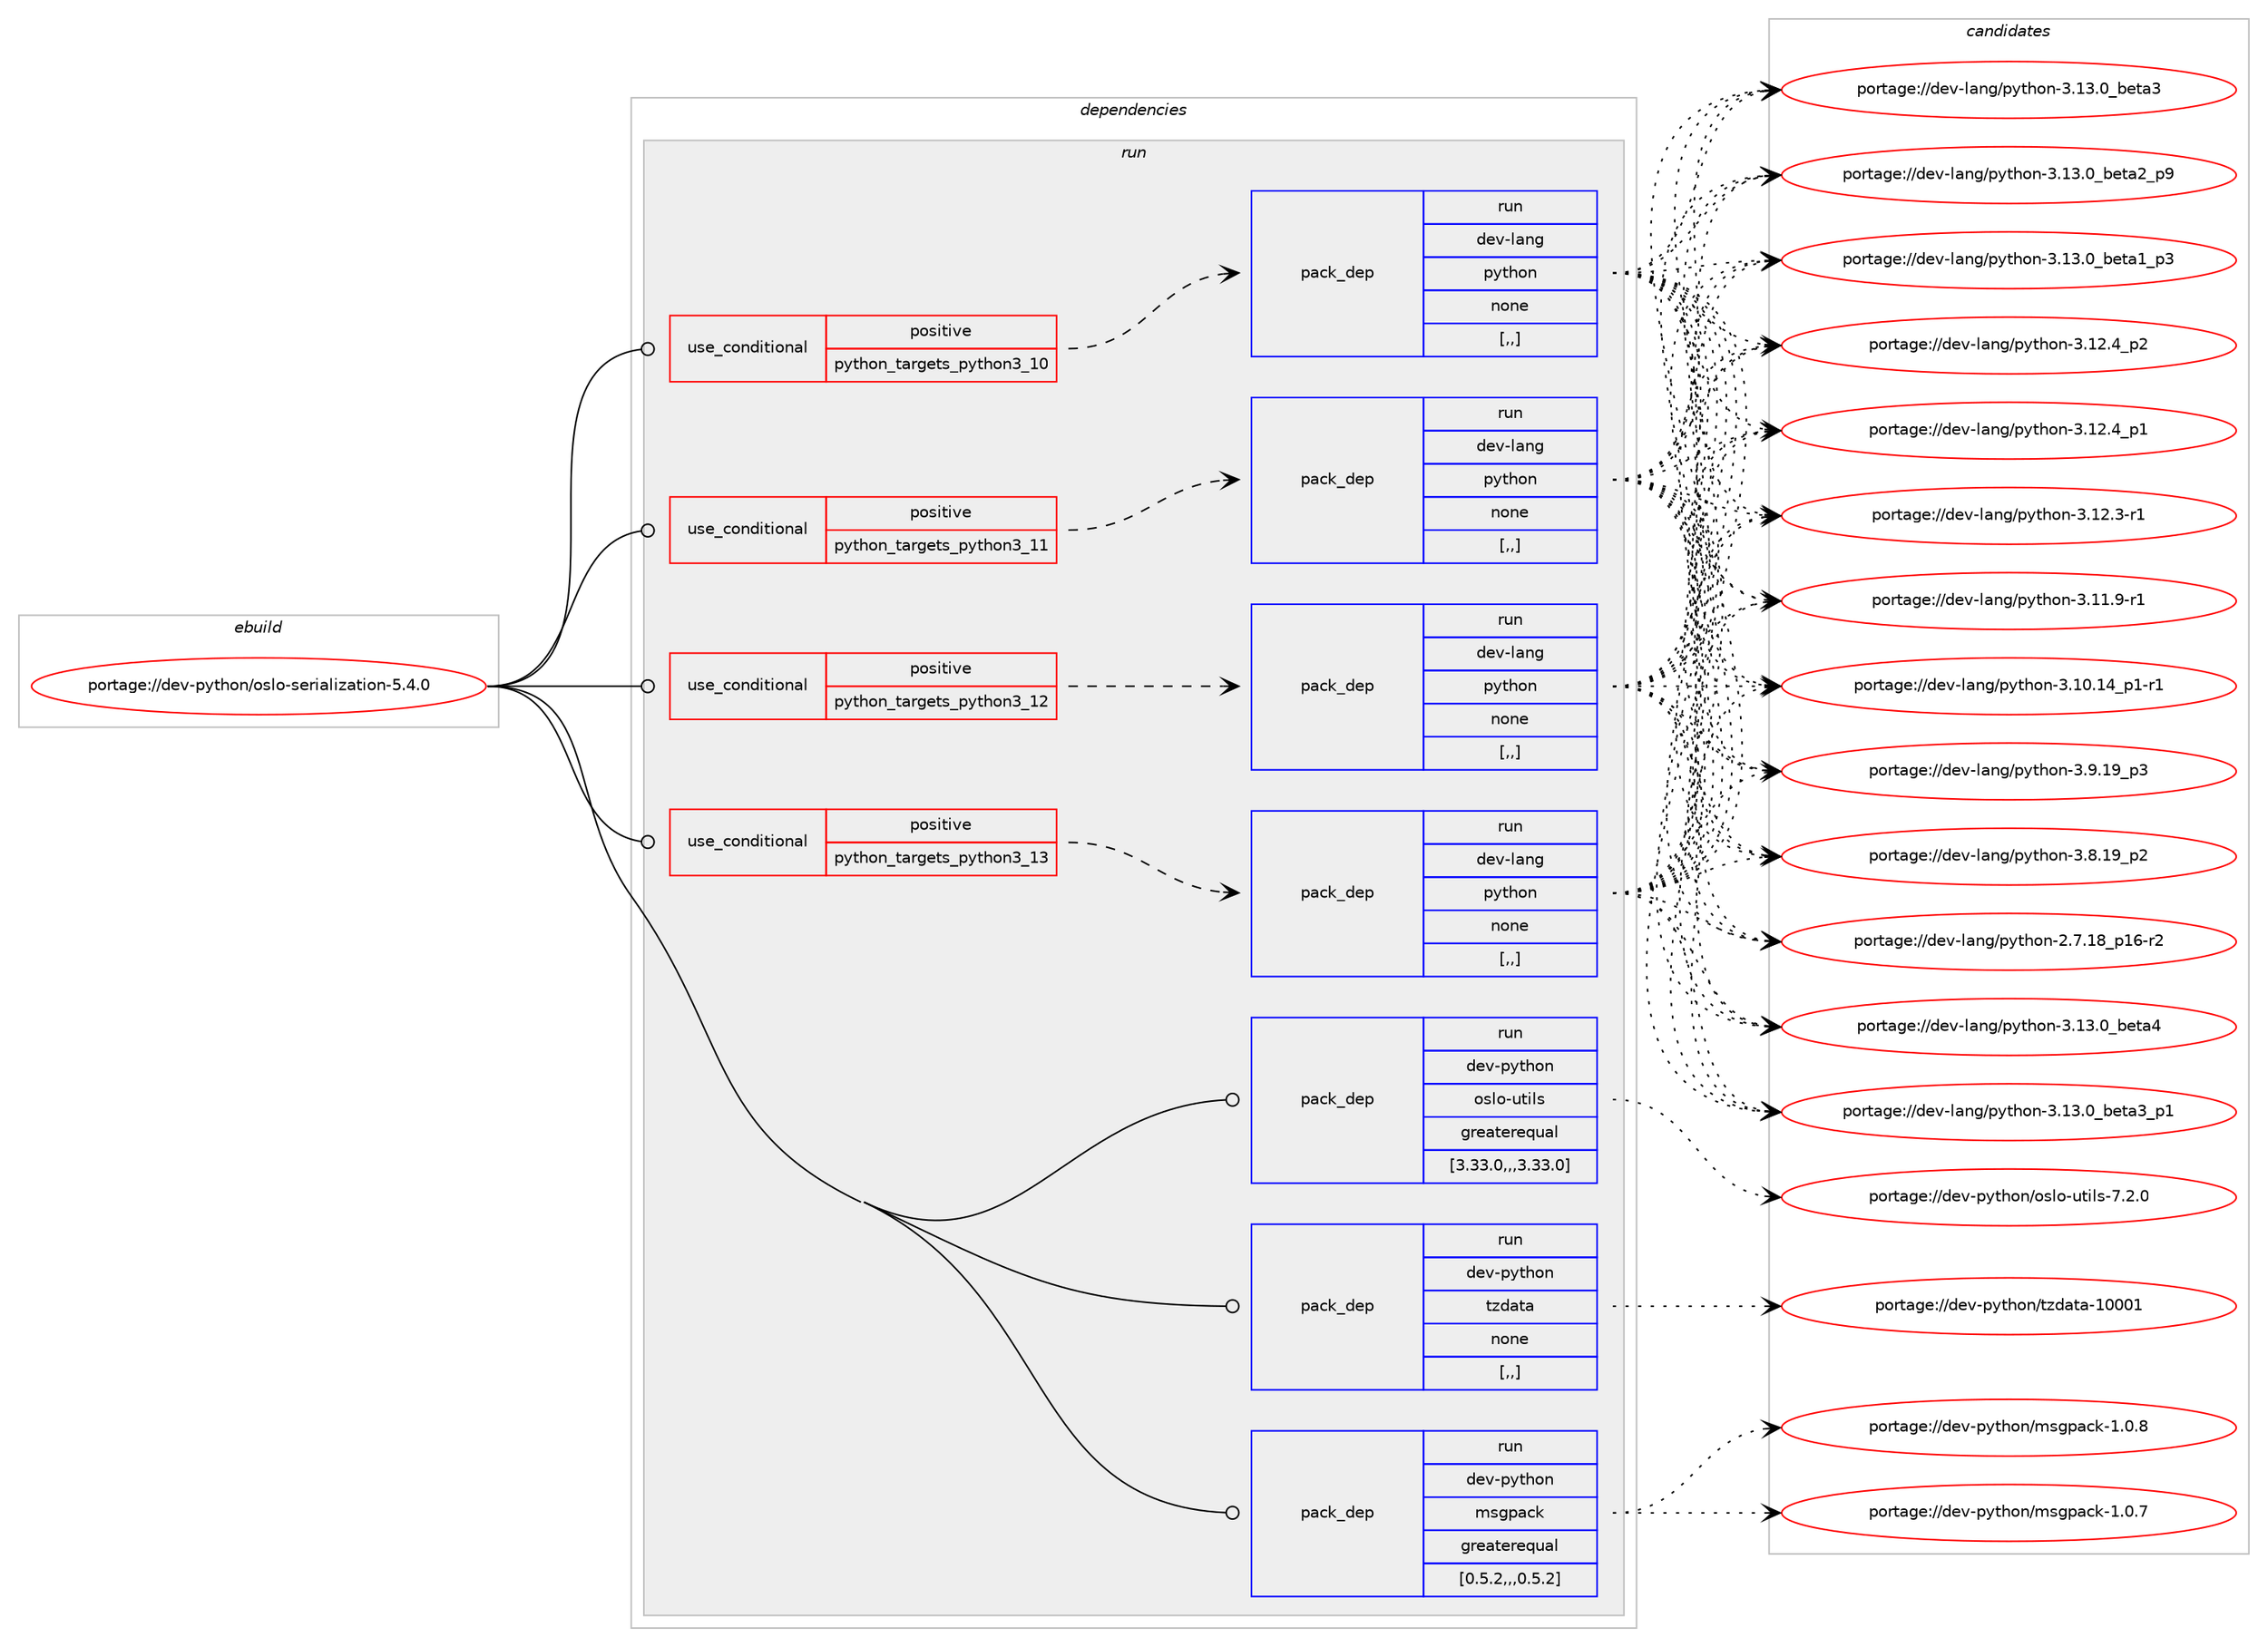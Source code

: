 digraph prolog {

# *************
# Graph options
# *************

newrank=true;
concentrate=true;
compound=true;
graph [rankdir=LR,fontname=Helvetica,fontsize=10,ranksep=1.5];#, ranksep=2.5, nodesep=0.2];
edge  [arrowhead=vee];
node  [fontname=Helvetica,fontsize=10];

# **********
# The ebuild
# **********

subgraph cluster_leftcol {
color=gray;
label=<<i>ebuild</i>>;
id [label="portage://dev-python/oslo-serialization-5.4.0", color=red, width=4, href="../dev-python/oslo-serialization-5.4.0.svg"];
}

# ****************
# The dependencies
# ****************

subgraph cluster_midcol {
color=gray;
label=<<i>dependencies</i>>;
subgraph cluster_compile {
fillcolor="#eeeeee";
style=filled;
label=<<i>compile</i>>;
}
subgraph cluster_compileandrun {
fillcolor="#eeeeee";
style=filled;
label=<<i>compile and run</i>>;
}
subgraph cluster_run {
fillcolor="#eeeeee";
style=filled;
label=<<i>run</i>>;
subgraph cond35575 {
dependency153365 [label=<<TABLE BORDER="0" CELLBORDER="1" CELLSPACING="0" CELLPADDING="4"><TR><TD ROWSPAN="3" CELLPADDING="10">use_conditional</TD></TR><TR><TD>positive</TD></TR><TR><TD>python_targets_python3_10</TD></TR></TABLE>>, shape=none, color=red];
subgraph pack116541 {
dependency153366 [label=<<TABLE BORDER="0" CELLBORDER="1" CELLSPACING="0" CELLPADDING="4" WIDTH="220"><TR><TD ROWSPAN="6" CELLPADDING="30">pack_dep</TD></TR><TR><TD WIDTH="110">run</TD></TR><TR><TD>dev-lang</TD></TR><TR><TD>python</TD></TR><TR><TD>none</TD></TR><TR><TD>[,,]</TD></TR></TABLE>>, shape=none, color=blue];
}
dependency153365:e -> dependency153366:w [weight=20,style="dashed",arrowhead="vee"];
}
id:e -> dependency153365:w [weight=20,style="solid",arrowhead="odot"];
subgraph cond35576 {
dependency153367 [label=<<TABLE BORDER="0" CELLBORDER="1" CELLSPACING="0" CELLPADDING="4"><TR><TD ROWSPAN="3" CELLPADDING="10">use_conditional</TD></TR><TR><TD>positive</TD></TR><TR><TD>python_targets_python3_11</TD></TR></TABLE>>, shape=none, color=red];
subgraph pack116542 {
dependency153368 [label=<<TABLE BORDER="0" CELLBORDER="1" CELLSPACING="0" CELLPADDING="4" WIDTH="220"><TR><TD ROWSPAN="6" CELLPADDING="30">pack_dep</TD></TR><TR><TD WIDTH="110">run</TD></TR><TR><TD>dev-lang</TD></TR><TR><TD>python</TD></TR><TR><TD>none</TD></TR><TR><TD>[,,]</TD></TR></TABLE>>, shape=none, color=blue];
}
dependency153367:e -> dependency153368:w [weight=20,style="dashed",arrowhead="vee"];
}
id:e -> dependency153367:w [weight=20,style="solid",arrowhead="odot"];
subgraph cond35577 {
dependency153369 [label=<<TABLE BORDER="0" CELLBORDER="1" CELLSPACING="0" CELLPADDING="4"><TR><TD ROWSPAN="3" CELLPADDING="10">use_conditional</TD></TR><TR><TD>positive</TD></TR><TR><TD>python_targets_python3_12</TD></TR></TABLE>>, shape=none, color=red];
subgraph pack116543 {
dependency153370 [label=<<TABLE BORDER="0" CELLBORDER="1" CELLSPACING="0" CELLPADDING="4" WIDTH="220"><TR><TD ROWSPAN="6" CELLPADDING="30">pack_dep</TD></TR><TR><TD WIDTH="110">run</TD></TR><TR><TD>dev-lang</TD></TR><TR><TD>python</TD></TR><TR><TD>none</TD></TR><TR><TD>[,,]</TD></TR></TABLE>>, shape=none, color=blue];
}
dependency153369:e -> dependency153370:w [weight=20,style="dashed",arrowhead="vee"];
}
id:e -> dependency153369:w [weight=20,style="solid",arrowhead="odot"];
subgraph cond35578 {
dependency153371 [label=<<TABLE BORDER="0" CELLBORDER="1" CELLSPACING="0" CELLPADDING="4"><TR><TD ROWSPAN="3" CELLPADDING="10">use_conditional</TD></TR><TR><TD>positive</TD></TR><TR><TD>python_targets_python3_13</TD></TR></TABLE>>, shape=none, color=red];
subgraph pack116544 {
dependency153372 [label=<<TABLE BORDER="0" CELLBORDER="1" CELLSPACING="0" CELLPADDING="4" WIDTH="220"><TR><TD ROWSPAN="6" CELLPADDING="30">pack_dep</TD></TR><TR><TD WIDTH="110">run</TD></TR><TR><TD>dev-lang</TD></TR><TR><TD>python</TD></TR><TR><TD>none</TD></TR><TR><TD>[,,]</TD></TR></TABLE>>, shape=none, color=blue];
}
dependency153371:e -> dependency153372:w [weight=20,style="dashed",arrowhead="vee"];
}
id:e -> dependency153371:w [weight=20,style="solid",arrowhead="odot"];
subgraph pack116545 {
dependency153373 [label=<<TABLE BORDER="0" CELLBORDER="1" CELLSPACING="0" CELLPADDING="4" WIDTH="220"><TR><TD ROWSPAN="6" CELLPADDING="30">pack_dep</TD></TR><TR><TD WIDTH="110">run</TD></TR><TR><TD>dev-python</TD></TR><TR><TD>msgpack</TD></TR><TR><TD>greaterequal</TD></TR><TR><TD>[0.5.2,,,0.5.2]</TD></TR></TABLE>>, shape=none, color=blue];
}
id:e -> dependency153373:w [weight=20,style="solid",arrowhead="odot"];
subgraph pack116546 {
dependency153374 [label=<<TABLE BORDER="0" CELLBORDER="1" CELLSPACING="0" CELLPADDING="4" WIDTH="220"><TR><TD ROWSPAN="6" CELLPADDING="30">pack_dep</TD></TR><TR><TD WIDTH="110">run</TD></TR><TR><TD>dev-python</TD></TR><TR><TD>oslo-utils</TD></TR><TR><TD>greaterequal</TD></TR><TR><TD>[3.33.0,,,3.33.0]</TD></TR></TABLE>>, shape=none, color=blue];
}
id:e -> dependency153374:w [weight=20,style="solid",arrowhead="odot"];
subgraph pack116547 {
dependency153375 [label=<<TABLE BORDER="0" CELLBORDER="1" CELLSPACING="0" CELLPADDING="4" WIDTH="220"><TR><TD ROWSPAN="6" CELLPADDING="30">pack_dep</TD></TR><TR><TD WIDTH="110">run</TD></TR><TR><TD>dev-python</TD></TR><TR><TD>tzdata</TD></TR><TR><TD>none</TD></TR><TR><TD>[,,]</TD></TR></TABLE>>, shape=none, color=blue];
}
id:e -> dependency153375:w [weight=20,style="solid",arrowhead="odot"];
}
}

# **************
# The candidates
# **************

subgraph cluster_choices {
rank=same;
color=gray;
label=<<i>candidates</i>>;

subgraph choice116541 {
color=black;
nodesep=1;
choice1001011184510897110103471121211161041111104551464951464895981011169752 [label="portage://dev-lang/python-3.13.0_beta4", color=red, width=4,href="../dev-lang/python-3.13.0_beta4.svg"];
choice10010111845108971101034711212111610411111045514649514648959810111697519511249 [label="portage://dev-lang/python-3.13.0_beta3_p1", color=red, width=4,href="../dev-lang/python-3.13.0_beta3_p1.svg"];
choice1001011184510897110103471121211161041111104551464951464895981011169751 [label="portage://dev-lang/python-3.13.0_beta3", color=red, width=4,href="../dev-lang/python-3.13.0_beta3.svg"];
choice10010111845108971101034711212111610411111045514649514648959810111697509511257 [label="portage://dev-lang/python-3.13.0_beta2_p9", color=red, width=4,href="../dev-lang/python-3.13.0_beta2_p9.svg"];
choice10010111845108971101034711212111610411111045514649514648959810111697499511251 [label="portage://dev-lang/python-3.13.0_beta1_p3", color=red, width=4,href="../dev-lang/python-3.13.0_beta1_p3.svg"];
choice100101118451089711010347112121116104111110455146495046529511250 [label="portage://dev-lang/python-3.12.4_p2", color=red, width=4,href="../dev-lang/python-3.12.4_p2.svg"];
choice100101118451089711010347112121116104111110455146495046529511249 [label="portage://dev-lang/python-3.12.4_p1", color=red, width=4,href="../dev-lang/python-3.12.4_p1.svg"];
choice100101118451089711010347112121116104111110455146495046514511449 [label="portage://dev-lang/python-3.12.3-r1", color=red, width=4,href="../dev-lang/python-3.12.3-r1.svg"];
choice100101118451089711010347112121116104111110455146494946574511449 [label="portage://dev-lang/python-3.11.9-r1", color=red, width=4,href="../dev-lang/python-3.11.9-r1.svg"];
choice100101118451089711010347112121116104111110455146494846495295112494511449 [label="portage://dev-lang/python-3.10.14_p1-r1", color=red, width=4,href="../dev-lang/python-3.10.14_p1-r1.svg"];
choice100101118451089711010347112121116104111110455146574649579511251 [label="portage://dev-lang/python-3.9.19_p3", color=red, width=4,href="../dev-lang/python-3.9.19_p3.svg"];
choice100101118451089711010347112121116104111110455146564649579511250 [label="portage://dev-lang/python-3.8.19_p2", color=red, width=4,href="../dev-lang/python-3.8.19_p2.svg"];
choice100101118451089711010347112121116104111110455046554649569511249544511450 [label="portage://dev-lang/python-2.7.18_p16-r2", color=red, width=4,href="../dev-lang/python-2.7.18_p16-r2.svg"];
dependency153366:e -> choice1001011184510897110103471121211161041111104551464951464895981011169752:w [style=dotted,weight="100"];
dependency153366:e -> choice10010111845108971101034711212111610411111045514649514648959810111697519511249:w [style=dotted,weight="100"];
dependency153366:e -> choice1001011184510897110103471121211161041111104551464951464895981011169751:w [style=dotted,weight="100"];
dependency153366:e -> choice10010111845108971101034711212111610411111045514649514648959810111697509511257:w [style=dotted,weight="100"];
dependency153366:e -> choice10010111845108971101034711212111610411111045514649514648959810111697499511251:w [style=dotted,weight="100"];
dependency153366:e -> choice100101118451089711010347112121116104111110455146495046529511250:w [style=dotted,weight="100"];
dependency153366:e -> choice100101118451089711010347112121116104111110455146495046529511249:w [style=dotted,weight="100"];
dependency153366:e -> choice100101118451089711010347112121116104111110455146495046514511449:w [style=dotted,weight="100"];
dependency153366:e -> choice100101118451089711010347112121116104111110455146494946574511449:w [style=dotted,weight="100"];
dependency153366:e -> choice100101118451089711010347112121116104111110455146494846495295112494511449:w [style=dotted,weight="100"];
dependency153366:e -> choice100101118451089711010347112121116104111110455146574649579511251:w [style=dotted,weight="100"];
dependency153366:e -> choice100101118451089711010347112121116104111110455146564649579511250:w [style=dotted,weight="100"];
dependency153366:e -> choice100101118451089711010347112121116104111110455046554649569511249544511450:w [style=dotted,weight="100"];
}
subgraph choice116542 {
color=black;
nodesep=1;
choice1001011184510897110103471121211161041111104551464951464895981011169752 [label="portage://dev-lang/python-3.13.0_beta4", color=red, width=4,href="../dev-lang/python-3.13.0_beta4.svg"];
choice10010111845108971101034711212111610411111045514649514648959810111697519511249 [label="portage://dev-lang/python-3.13.0_beta3_p1", color=red, width=4,href="../dev-lang/python-3.13.0_beta3_p1.svg"];
choice1001011184510897110103471121211161041111104551464951464895981011169751 [label="portage://dev-lang/python-3.13.0_beta3", color=red, width=4,href="../dev-lang/python-3.13.0_beta3.svg"];
choice10010111845108971101034711212111610411111045514649514648959810111697509511257 [label="portage://dev-lang/python-3.13.0_beta2_p9", color=red, width=4,href="../dev-lang/python-3.13.0_beta2_p9.svg"];
choice10010111845108971101034711212111610411111045514649514648959810111697499511251 [label="portage://dev-lang/python-3.13.0_beta1_p3", color=red, width=4,href="../dev-lang/python-3.13.0_beta1_p3.svg"];
choice100101118451089711010347112121116104111110455146495046529511250 [label="portage://dev-lang/python-3.12.4_p2", color=red, width=4,href="../dev-lang/python-3.12.4_p2.svg"];
choice100101118451089711010347112121116104111110455146495046529511249 [label="portage://dev-lang/python-3.12.4_p1", color=red, width=4,href="../dev-lang/python-3.12.4_p1.svg"];
choice100101118451089711010347112121116104111110455146495046514511449 [label="portage://dev-lang/python-3.12.3-r1", color=red, width=4,href="../dev-lang/python-3.12.3-r1.svg"];
choice100101118451089711010347112121116104111110455146494946574511449 [label="portage://dev-lang/python-3.11.9-r1", color=red, width=4,href="../dev-lang/python-3.11.9-r1.svg"];
choice100101118451089711010347112121116104111110455146494846495295112494511449 [label="portage://dev-lang/python-3.10.14_p1-r1", color=red, width=4,href="../dev-lang/python-3.10.14_p1-r1.svg"];
choice100101118451089711010347112121116104111110455146574649579511251 [label="portage://dev-lang/python-3.9.19_p3", color=red, width=4,href="../dev-lang/python-3.9.19_p3.svg"];
choice100101118451089711010347112121116104111110455146564649579511250 [label="portage://dev-lang/python-3.8.19_p2", color=red, width=4,href="../dev-lang/python-3.8.19_p2.svg"];
choice100101118451089711010347112121116104111110455046554649569511249544511450 [label="portage://dev-lang/python-2.7.18_p16-r2", color=red, width=4,href="../dev-lang/python-2.7.18_p16-r2.svg"];
dependency153368:e -> choice1001011184510897110103471121211161041111104551464951464895981011169752:w [style=dotted,weight="100"];
dependency153368:e -> choice10010111845108971101034711212111610411111045514649514648959810111697519511249:w [style=dotted,weight="100"];
dependency153368:e -> choice1001011184510897110103471121211161041111104551464951464895981011169751:w [style=dotted,weight="100"];
dependency153368:e -> choice10010111845108971101034711212111610411111045514649514648959810111697509511257:w [style=dotted,weight="100"];
dependency153368:e -> choice10010111845108971101034711212111610411111045514649514648959810111697499511251:w [style=dotted,weight="100"];
dependency153368:e -> choice100101118451089711010347112121116104111110455146495046529511250:w [style=dotted,weight="100"];
dependency153368:e -> choice100101118451089711010347112121116104111110455146495046529511249:w [style=dotted,weight="100"];
dependency153368:e -> choice100101118451089711010347112121116104111110455146495046514511449:w [style=dotted,weight="100"];
dependency153368:e -> choice100101118451089711010347112121116104111110455146494946574511449:w [style=dotted,weight="100"];
dependency153368:e -> choice100101118451089711010347112121116104111110455146494846495295112494511449:w [style=dotted,weight="100"];
dependency153368:e -> choice100101118451089711010347112121116104111110455146574649579511251:w [style=dotted,weight="100"];
dependency153368:e -> choice100101118451089711010347112121116104111110455146564649579511250:w [style=dotted,weight="100"];
dependency153368:e -> choice100101118451089711010347112121116104111110455046554649569511249544511450:w [style=dotted,weight="100"];
}
subgraph choice116543 {
color=black;
nodesep=1;
choice1001011184510897110103471121211161041111104551464951464895981011169752 [label="portage://dev-lang/python-3.13.0_beta4", color=red, width=4,href="../dev-lang/python-3.13.0_beta4.svg"];
choice10010111845108971101034711212111610411111045514649514648959810111697519511249 [label="portage://dev-lang/python-3.13.0_beta3_p1", color=red, width=4,href="../dev-lang/python-3.13.0_beta3_p1.svg"];
choice1001011184510897110103471121211161041111104551464951464895981011169751 [label="portage://dev-lang/python-3.13.0_beta3", color=red, width=4,href="../dev-lang/python-3.13.0_beta3.svg"];
choice10010111845108971101034711212111610411111045514649514648959810111697509511257 [label="portage://dev-lang/python-3.13.0_beta2_p9", color=red, width=4,href="../dev-lang/python-3.13.0_beta2_p9.svg"];
choice10010111845108971101034711212111610411111045514649514648959810111697499511251 [label="portage://dev-lang/python-3.13.0_beta1_p3", color=red, width=4,href="../dev-lang/python-3.13.0_beta1_p3.svg"];
choice100101118451089711010347112121116104111110455146495046529511250 [label="portage://dev-lang/python-3.12.4_p2", color=red, width=4,href="../dev-lang/python-3.12.4_p2.svg"];
choice100101118451089711010347112121116104111110455146495046529511249 [label="portage://dev-lang/python-3.12.4_p1", color=red, width=4,href="../dev-lang/python-3.12.4_p1.svg"];
choice100101118451089711010347112121116104111110455146495046514511449 [label="portage://dev-lang/python-3.12.3-r1", color=red, width=4,href="../dev-lang/python-3.12.3-r1.svg"];
choice100101118451089711010347112121116104111110455146494946574511449 [label="portage://dev-lang/python-3.11.9-r1", color=red, width=4,href="../dev-lang/python-3.11.9-r1.svg"];
choice100101118451089711010347112121116104111110455146494846495295112494511449 [label="portage://dev-lang/python-3.10.14_p1-r1", color=red, width=4,href="../dev-lang/python-3.10.14_p1-r1.svg"];
choice100101118451089711010347112121116104111110455146574649579511251 [label="portage://dev-lang/python-3.9.19_p3", color=red, width=4,href="../dev-lang/python-3.9.19_p3.svg"];
choice100101118451089711010347112121116104111110455146564649579511250 [label="portage://dev-lang/python-3.8.19_p2", color=red, width=4,href="../dev-lang/python-3.8.19_p2.svg"];
choice100101118451089711010347112121116104111110455046554649569511249544511450 [label="portage://dev-lang/python-2.7.18_p16-r2", color=red, width=4,href="../dev-lang/python-2.7.18_p16-r2.svg"];
dependency153370:e -> choice1001011184510897110103471121211161041111104551464951464895981011169752:w [style=dotted,weight="100"];
dependency153370:e -> choice10010111845108971101034711212111610411111045514649514648959810111697519511249:w [style=dotted,weight="100"];
dependency153370:e -> choice1001011184510897110103471121211161041111104551464951464895981011169751:w [style=dotted,weight="100"];
dependency153370:e -> choice10010111845108971101034711212111610411111045514649514648959810111697509511257:w [style=dotted,weight="100"];
dependency153370:e -> choice10010111845108971101034711212111610411111045514649514648959810111697499511251:w [style=dotted,weight="100"];
dependency153370:e -> choice100101118451089711010347112121116104111110455146495046529511250:w [style=dotted,weight="100"];
dependency153370:e -> choice100101118451089711010347112121116104111110455146495046529511249:w [style=dotted,weight="100"];
dependency153370:e -> choice100101118451089711010347112121116104111110455146495046514511449:w [style=dotted,weight="100"];
dependency153370:e -> choice100101118451089711010347112121116104111110455146494946574511449:w [style=dotted,weight="100"];
dependency153370:e -> choice100101118451089711010347112121116104111110455146494846495295112494511449:w [style=dotted,weight="100"];
dependency153370:e -> choice100101118451089711010347112121116104111110455146574649579511251:w [style=dotted,weight="100"];
dependency153370:e -> choice100101118451089711010347112121116104111110455146564649579511250:w [style=dotted,weight="100"];
dependency153370:e -> choice100101118451089711010347112121116104111110455046554649569511249544511450:w [style=dotted,weight="100"];
}
subgraph choice116544 {
color=black;
nodesep=1;
choice1001011184510897110103471121211161041111104551464951464895981011169752 [label="portage://dev-lang/python-3.13.0_beta4", color=red, width=4,href="../dev-lang/python-3.13.0_beta4.svg"];
choice10010111845108971101034711212111610411111045514649514648959810111697519511249 [label="portage://dev-lang/python-3.13.0_beta3_p1", color=red, width=4,href="../dev-lang/python-3.13.0_beta3_p1.svg"];
choice1001011184510897110103471121211161041111104551464951464895981011169751 [label="portage://dev-lang/python-3.13.0_beta3", color=red, width=4,href="../dev-lang/python-3.13.0_beta3.svg"];
choice10010111845108971101034711212111610411111045514649514648959810111697509511257 [label="portage://dev-lang/python-3.13.0_beta2_p9", color=red, width=4,href="../dev-lang/python-3.13.0_beta2_p9.svg"];
choice10010111845108971101034711212111610411111045514649514648959810111697499511251 [label="portage://dev-lang/python-3.13.0_beta1_p3", color=red, width=4,href="../dev-lang/python-3.13.0_beta1_p3.svg"];
choice100101118451089711010347112121116104111110455146495046529511250 [label="portage://dev-lang/python-3.12.4_p2", color=red, width=4,href="../dev-lang/python-3.12.4_p2.svg"];
choice100101118451089711010347112121116104111110455146495046529511249 [label="portage://dev-lang/python-3.12.4_p1", color=red, width=4,href="../dev-lang/python-3.12.4_p1.svg"];
choice100101118451089711010347112121116104111110455146495046514511449 [label="portage://dev-lang/python-3.12.3-r1", color=red, width=4,href="../dev-lang/python-3.12.3-r1.svg"];
choice100101118451089711010347112121116104111110455146494946574511449 [label="portage://dev-lang/python-3.11.9-r1", color=red, width=4,href="../dev-lang/python-3.11.9-r1.svg"];
choice100101118451089711010347112121116104111110455146494846495295112494511449 [label="portage://dev-lang/python-3.10.14_p1-r1", color=red, width=4,href="../dev-lang/python-3.10.14_p1-r1.svg"];
choice100101118451089711010347112121116104111110455146574649579511251 [label="portage://dev-lang/python-3.9.19_p3", color=red, width=4,href="../dev-lang/python-3.9.19_p3.svg"];
choice100101118451089711010347112121116104111110455146564649579511250 [label="portage://dev-lang/python-3.8.19_p2", color=red, width=4,href="../dev-lang/python-3.8.19_p2.svg"];
choice100101118451089711010347112121116104111110455046554649569511249544511450 [label="portage://dev-lang/python-2.7.18_p16-r2", color=red, width=4,href="../dev-lang/python-2.7.18_p16-r2.svg"];
dependency153372:e -> choice1001011184510897110103471121211161041111104551464951464895981011169752:w [style=dotted,weight="100"];
dependency153372:e -> choice10010111845108971101034711212111610411111045514649514648959810111697519511249:w [style=dotted,weight="100"];
dependency153372:e -> choice1001011184510897110103471121211161041111104551464951464895981011169751:w [style=dotted,weight="100"];
dependency153372:e -> choice10010111845108971101034711212111610411111045514649514648959810111697509511257:w [style=dotted,weight="100"];
dependency153372:e -> choice10010111845108971101034711212111610411111045514649514648959810111697499511251:w [style=dotted,weight="100"];
dependency153372:e -> choice100101118451089711010347112121116104111110455146495046529511250:w [style=dotted,weight="100"];
dependency153372:e -> choice100101118451089711010347112121116104111110455146495046529511249:w [style=dotted,weight="100"];
dependency153372:e -> choice100101118451089711010347112121116104111110455146495046514511449:w [style=dotted,weight="100"];
dependency153372:e -> choice100101118451089711010347112121116104111110455146494946574511449:w [style=dotted,weight="100"];
dependency153372:e -> choice100101118451089711010347112121116104111110455146494846495295112494511449:w [style=dotted,weight="100"];
dependency153372:e -> choice100101118451089711010347112121116104111110455146574649579511251:w [style=dotted,weight="100"];
dependency153372:e -> choice100101118451089711010347112121116104111110455146564649579511250:w [style=dotted,weight="100"];
dependency153372:e -> choice100101118451089711010347112121116104111110455046554649569511249544511450:w [style=dotted,weight="100"];
}
subgraph choice116545 {
color=black;
nodesep=1;
choice10010111845112121116104111110471091151031129799107454946484656 [label="portage://dev-python/msgpack-1.0.8", color=red, width=4,href="../dev-python/msgpack-1.0.8.svg"];
choice10010111845112121116104111110471091151031129799107454946484655 [label="portage://dev-python/msgpack-1.0.7", color=red, width=4,href="../dev-python/msgpack-1.0.7.svg"];
dependency153373:e -> choice10010111845112121116104111110471091151031129799107454946484656:w [style=dotted,weight="100"];
dependency153373:e -> choice10010111845112121116104111110471091151031129799107454946484655:w [style=dotted,weight="100"];
}
subgraph choice116546 {
color=black;
nodesep=1;
choice100101118451121211161041111104711111510811145117116105108115455546504648 [label="portage://dev-python/oslo-utils-7.2.0", color=red, width=4,href="../dev-python/oslo-utils-7.2.0.svg"];
dependency153374:e -> choice100101118451121211161041111104711111510811145117116105108115455546504648:w [style=dotted,weight="100"];
}
subgraph choice116547 {
color=black;
nodesep=1;
choice10010111845112121116104111110471161221009711697454948484849 [label="portage://dev-python/tzdata-10001", color=red, width=4,href="../dev-python/tzdata-10001.svg"];
dependency153375:e -> choice10010111845112121116104111110471161221009711697454948484849:w [style=dotted,weight="100"];
}
}

}
